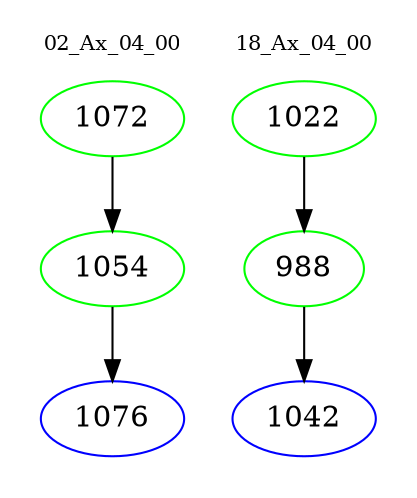 digraph{
subgraph cluster_0 {
color = white
label = "02_Ax_04_00";
fontsize=10;
T0_1072 [label="1072", color="green"]
T0_1072 -> T0_1054 [color="black"]
T0_1054 [label="1054", color="green"]
T0_1054 -> T0_1076 [color="black"]
T0_1076 [label="1076", color="blue"]
}
subgraph cluster_1 {
color = white
label = "18_Ax_04_00";
fontsize=10;
T1_1022 [label="1022", color="green"]
T1_1022 -> T1_988 [color="black"]
T1_988 [label="988", color="green"]
T1_988 -> T1_1042 [color="black"]
T1_1042 [label="1042", color="blue"]
}
}
